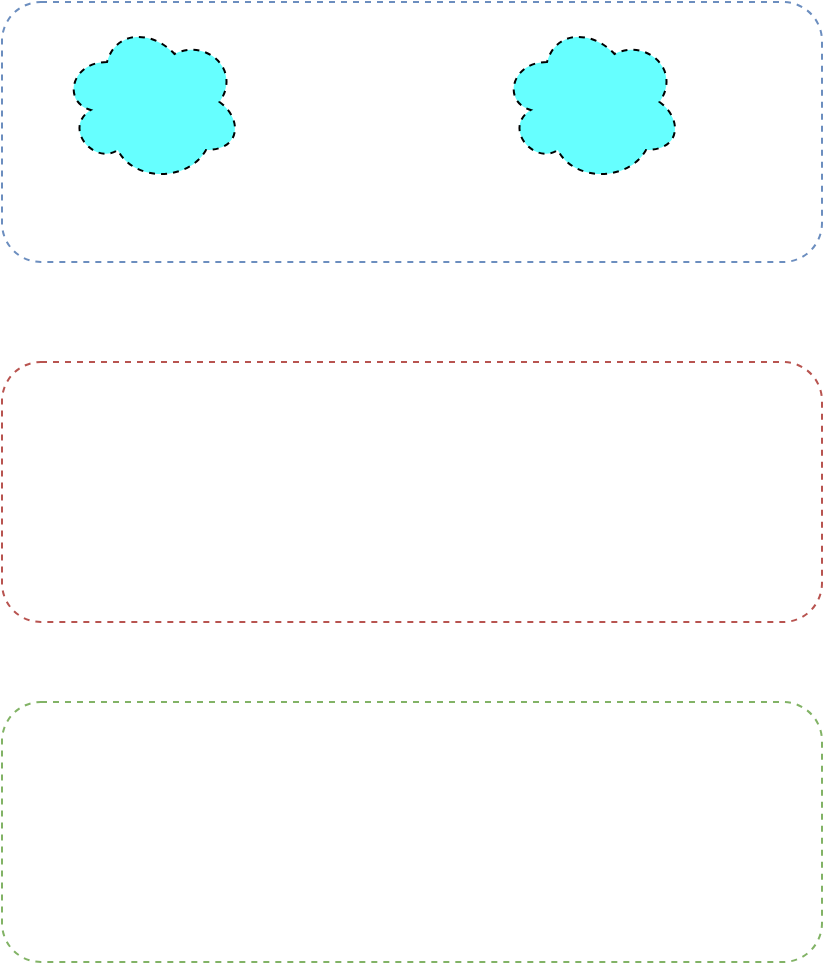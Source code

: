 <mxfile version="20.7.4" type="github">
  <diagram id="PFW2gD3TLKGrZBGIH0hT" name="第 1 页">
    <mxGraphModel dx="1050" dy="538" grid="1" gridSize="10" guides="1" tooltips="1" connect="1" arrows="1" fold="1" page="1" pageScale="1" pageWidth="827" pageHeight="1169" math="0" shadow="0">
      <root>
        <mxCell id="0" />
        <mxCell id="1" parent="0" />
        <mxCell id="xufoQPks8u5blytaQ6nF-1" value="" style="rounded=1;whiteSpace=wrap;html=1;dashed=1;fillColor=#FFFFFF;strokeColor=#6c8ebf;" vertex="1" parent="1">
          <mxGeometry x="150" y="50" width="410" height="130" as="geometry" />
        </mxCell>
        <mxCell id="xufoQPks8u5blytaQ6nF-3" value="" style="rounded=1;whiteSpace=wrap;html=1;dashed=1;fillStyle=auto;fillColor=none;strokeColor=#b85450;" vertex="1" parent="1">
          <mxGeometry x="150" y="230" width="410" height="130" as="geometry" />
        </mxCell>
        <mxCell id="xufoQPks8u5blytaQ6nF-4" value="" style="rounded=1;whiteSpace=wrap;html=1;dashed=1;fillColor=none;strokeColor=#82b366;" vertex="1" parent="1">
          <mxGeometry x="150" y="400" width="410" height="130" as="geometry" />
        </mxCell>
        <mxCell id="xufoQPks8u5blytaQ6nF-5" value="" style="ellipse;shape=cloud;whiteSpace=wrap;html=1;dashed=1;fillStyle=auto;fillColor=#66FFFF;" vertex="1" parent="1">
          <mxGeometry x="180" y="60" width="90" height="80" as="geometry" />
        </mxCell>
        <mxCell id="xufoQPks8u5blytaQ6nF-7" value="" style="ellipse;shape=cloud;whiteSpace=wrap;html=1;dashed=1;fillStyle=auto;fillColor=#66FFFF;" vertex="1" parent="1">
          <mxGeometry x="400" y="60" width="90" height="80" as="geometry" />
        </mxCell>
      </root>
    </mxGraphModel>
  </diagram>
</mxfile>
